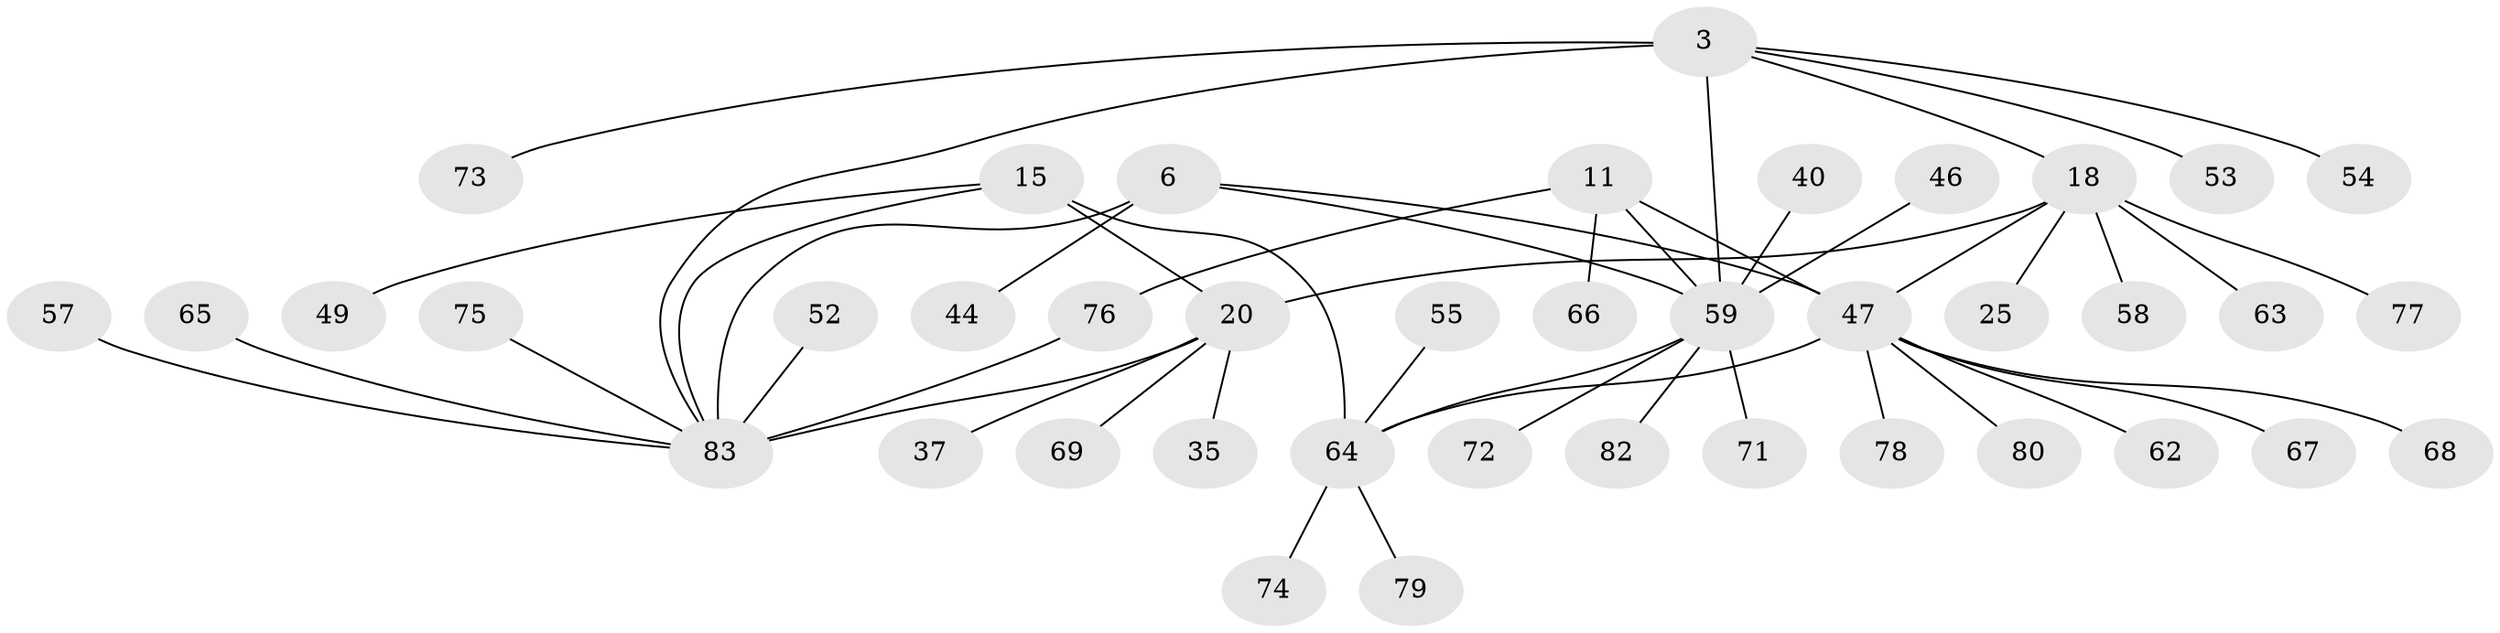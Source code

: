 // original degree distribution, {9: 0.012048192771084338, 5: 0.03614457831325301, 6: 0.060240963855421686, 7: 0.024096385542168676, 3: 0.03614457831325301, 8: 0.04819277108433735, 10: 0.012048192771084338, 11: 0.012048192771084338, 4: 0.03614457831325301, 2: 0.1686746987951807, 1: 0.5542168674698795}
// Generated by graph-tools (version 1.1) at 2025/55/03/09/25 04:55:39]
// undirected, 41 vertices, 48 edges
graph export_dot {
graph [start="1"]
  node [color=gray90,style=filled];
  3 [super="+2"];
  6 [super="+5"];
  11 [super="+9"];
  15 [super="+14"];
  18 [super="+17"];
  20 [super="+19"];
  25;
  35;
  37;
  40;
  44;
  46;
  47 [super="+12+30"];
  49;
  52;
  53;
  54;
  55;
  57;
  58;
  59 [super="+38+22"];
  62;
  63 [super="+43"];
  64 [super="+41+61+16+26+31+34+45+50"];
  65;
  66 [super="+36"];
  67 [super="+21"];
  68;
  69;
  71 [super="+70"];
  72;
  73;
  74;
  75 [super="+48"];
  76;
  77;
  78 [super="+51"];
  79 [super="+60"];
  80;
  82 [super="+81"];
  83 [super="+8+27+29+32"];
  3 -- 53;
  3 -- 54;
  3 -- 73;
  3 -- 18;
  3 -- 83;
  3 -- 59 [weight=4];
  6 -- 59;
  6 -- 44;
  6 -- 83 [weight=4];
  6 -- 47;
  11 -- 76;
  11 -- 66;
  11 -- 47 [weight=4];
  11 -- 59 [weight=2];
  15 -- 49;
  15 -- 20;
  15 -- 83;
  15 -- 64 [weight=4];
  18 -- 20 [weight=4];
  18 -- 25;
  18 -- 58;
  18 -- 77;
  18 -- 47 [weight=2];
  18 -- 63;
  20 -- 35;
  20 -- 37;
  20 -- 69;
  20 -- 83 [weight=2];
  40 -- 59;
  46 -- 59;
  47 -- 67;
  47 -- 68;
  47 -- 78;
  47 -- 80;
  47 -- 62;
  47 -- 64;
  52 -- 83;
  55 -- 64;
  57 -- 83;
  59 -- 64;
  59 -- 71;
  59 -- 72;
  59 -- 82;
  64 -- 74;
  64 -- 79;
  65 -- 83;
  75 -- 83;
  76 -- 83;
}
